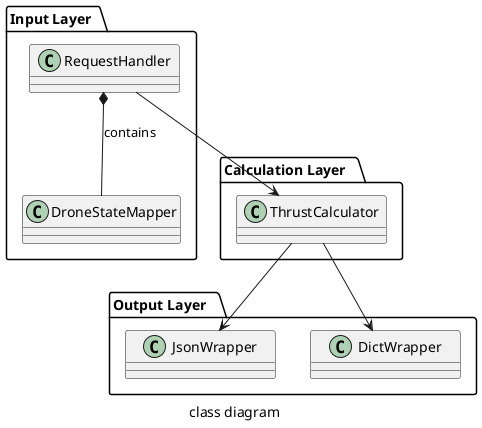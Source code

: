 @startuml
skinparam minClassWidth 150
package "Input Layer  " {
    class RequestHandler
    class DroneStateMapper

    RequestHandler *-- DroneStateMapper : contains
}

package "Calculation Layer   " {
    class ThrustCalculator
}

package "Output Layer   " {
    class JsonWrapper
    class DictWrapper
}

RequestHandler --> ThrustCalculator
ThrustCalculator --> JsonWrapper
ThrustCalculator --> DictWrapper
caption class diagram
@enduml